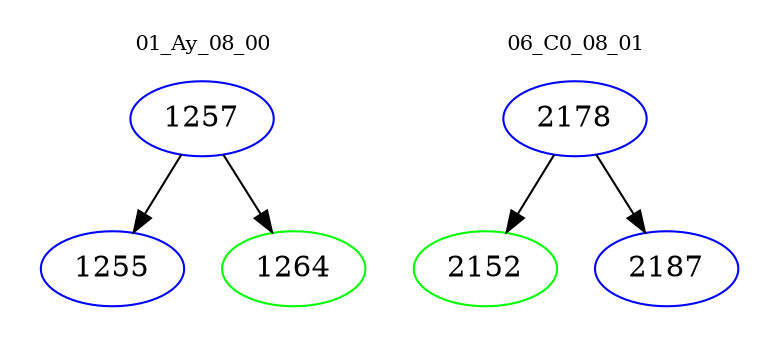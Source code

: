 digraph{
subgraph cluster_0 {
color = white
label = "01_Ay_08_00";
fontsize=10;
T0_1257 [label="1257", color="blue"]
T0_1257 -> T0_1255 [color="black"]
T0_1255 [label="1255", color="blue"]
T0_1257 -> T0_1264 [color="black"]
T0_1264 [label="1264", color="green"]
}
subgraph cluster_1 {
color = white
label = "06_C0_08_01";
fontsize=10;
T1_2178 [label="2178", color="blue"]
T1_2178 -> T1_2152 [color="black"]
T1_2152 [label="2152", color="green"]
T1_2178 -> T1_2187 [color="black"]
T1_2187 [label="2187", color="blue"]
}
}
